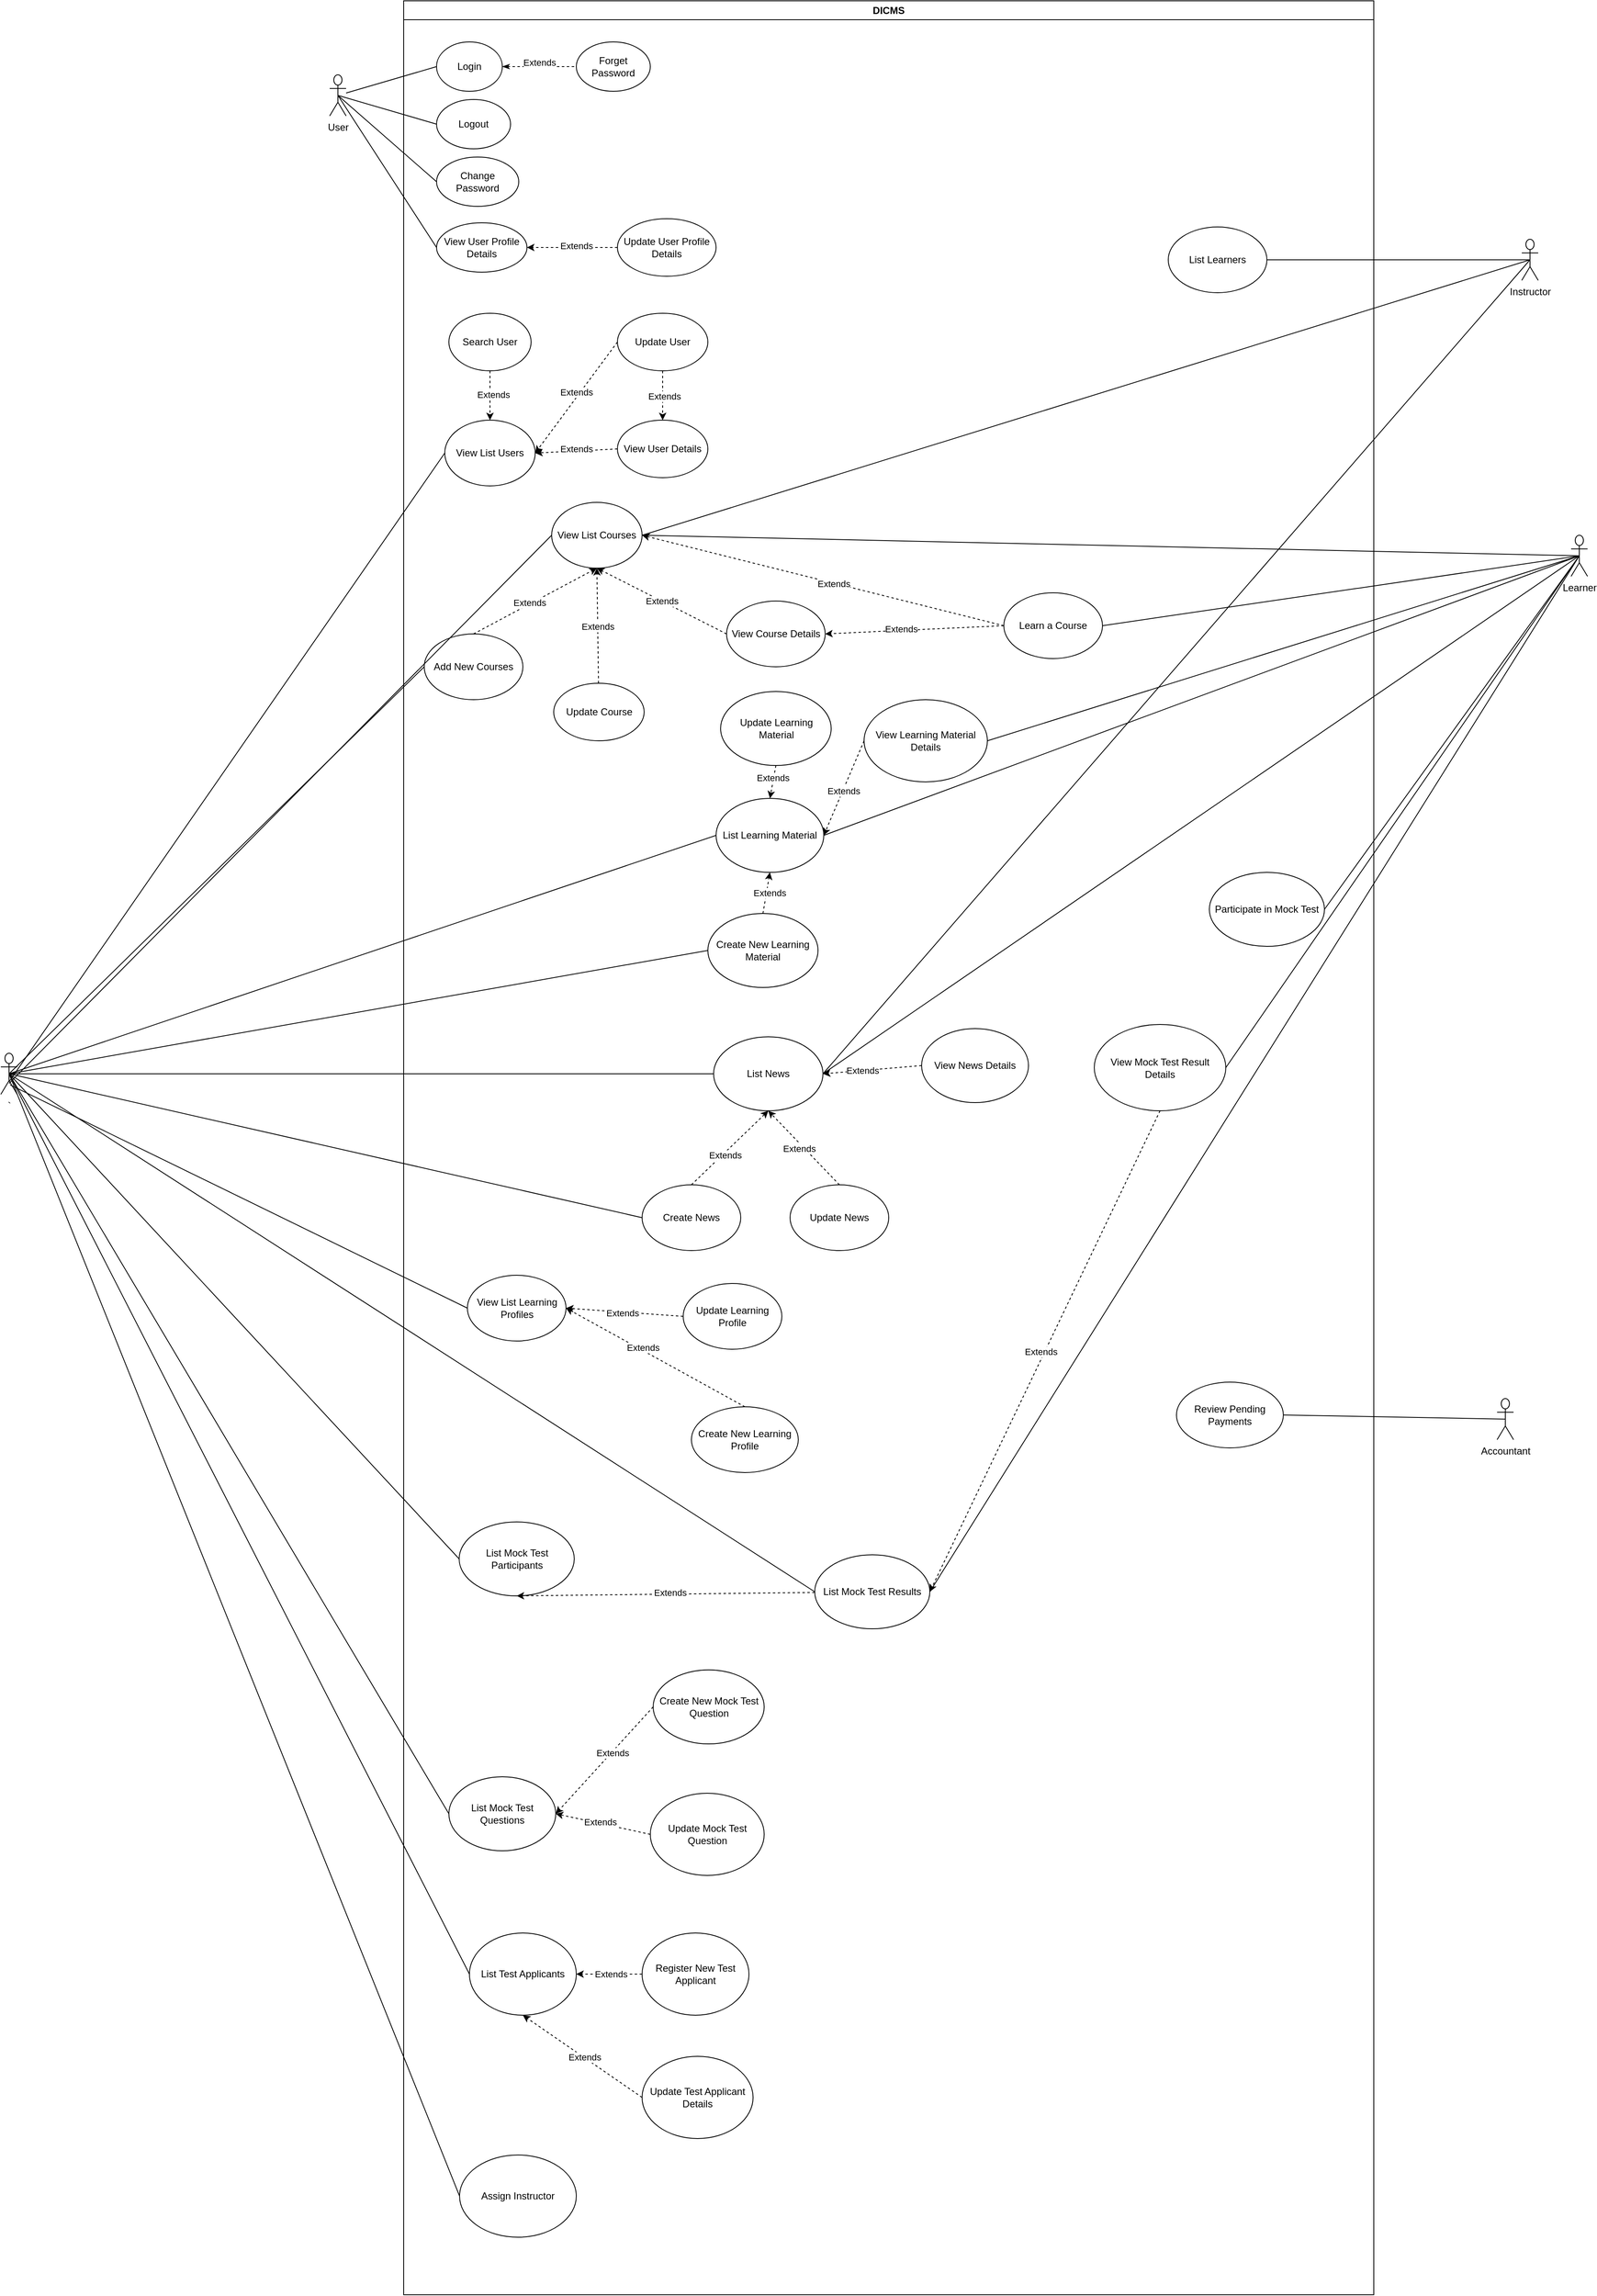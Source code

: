 <mxfile version="27.1.5">
  <diagram name="Page-1" id="fdkg15RRhnWWPbiIg5Ko">
    <mxGraphModel dx="2513" dy="1040" grid="1" gridSize="10" guides="1" tooltips="1" connect="1" arrows="1" fold="1" page="1" pageScale="1" pageWidth="850" pageHeight="1100" math="0" shadow="0">
      <root>
        <mxCell id="0" />
        <mxCell id="1" parent="0" />
        <mxCell id="eOdLBUOXUQr9Y16HXxK5-1" value="DICMS" style="swimlane;whiteSpace=wrap;html=1;" parent="1" vertex="1">
          <mxGeometry x="10" y="140" width="1180" height="2790" as="geometry">
            <mxRectangle x="300" y="140" width="80" height="30" as="alternateBounds" />
          </mxGeometry>
        </mxCell>
        <mxCell id="eOdLBUOXUQr9Y16HXxK5-8" value="Login" style="ellipse;whiteSpace=wrap;html=1;" parent="eOdLBUOXUQr9Y16HXxK5-1" vertex="1">
          <mxGeometry x="40" y="50" width="80" height="60" as="geometry" />
        </mxCell>
        <mxCell id="eOdLBUOXUQr9Y16HXxK5-12" value="Forget Password" style="ellipse;whiteSpace=wrap;html=1;" parent="eOdLBUOXUQr9Y16HXxK5-1" vertex="1">
          <mxGeometry x="210" y="50" width="90" height="60" as="geometry" />
        </mxCell>
        <mxCell id="eOdLBUOXUQr9Y16HXxK5-13" value="" style="endArrow=none;dashed=1;html=1;rounded=0;exitX=1;exitY=0.5;exitDx=0;exitDy=0;entryX=0;entryY=0.5;entryDx=0;entryDy=0;startArrow=classicThin;startFill=1;" parent="eOdLBUOXUQr9Y16HXxK5-1" source="eOdLBUOXUQr9Y16HXxK5-8" target="eOdLBUOXUQr9Y16HXxK5-12" edge="1">
          <mxGeometry width="50" height="50" relative="1" as="geometry">
            <mxPoint x="110" y="90" as="sourcePoint" />
            <mxPoint x="160" y="40" as="targetPoint" />
          </mxGeometry>
        </mxCell>
        <mxCell id="eOdLBUOXUQr9Y16HXxK5-15" value="Extends" style="edgeLabel;html=1;align=center;verticalAlign=middle;resizable=0;points=[];" parent="eOdLBUOXUQr9Y16HXxK5-13" vertex="1" connectable="0">
          <mxGeometry x="-0.062" y="-2" relative="1" as="geometry">
            <mxPoint x="3" y="-7" as="offset" />
          </mxGeometry>
        </mxCell>
        <mxCell id="eOdLBUOXUQr9Y16HXxK5-22" value="Logout" style="ellipse;whiteSpace=wrap;html=1;" parent="eOdLBUOXUQr9Y16HXxK5-1" vertex="1">
          <mxGeometry x="40" y="120" width="90" height="60" as="geometry" />
        </mxCell>
        <mxCell id="eOdLBUOXUQr9Y16HXxK5-28" value="Change Password" style="ellipse;whiteSpace=wrap;html=1;" parent="eOdLBUOXUQr9Y16HXxK5-1" vertex="1">
          <mxGeometry x="40" y="190" width="100" height="60" as="geometry" />
        </mxCell>
        <mxCell id="eOdLBUOXUQr9Y16HXxK5-30" value="View User Profile Details" style="ellipse;whiteSpace=wrap;html=1;" parent="eOdLBUOXUQr9Y16HXxK5-1" vertex="1">
          <mxGeometry x="40" y="270" width="110" height="60" as="geometry" />
        </mxCell>
        <mxCell id="eOdLBUOXUQr9Y16HXxK5-33" style="rounded=0;orthogonalLoop=1;jettySize=auto;html=1;exitX=0;exitY=0.5;exitDx=0;exitDy=0;entryX=1;entryY=0.5;entryDx=0;entryDy=0;dashed=1;" parent="eOdLBUOXUQr9Y16HXxK5-1" source="eOdLBUOXUQr9Y16HXxK5-32" target="eOdLBUOXUQr9Y16HXxK5-30" edge="1">
          <mxGeometry relative="1" as="geometry" />
        </mxCell>
        <mxCell id="eOdLBUOXUQr9Y16HXxK5-34" value="Extends" style="edgeLabel;html=1;align=center;verticalAlign=middle;resizable=0;points=[];" parent="eOdLBUOXUQr9Y16HXxK5-33" vertex="1" connectable="0">
          <mxGeometry x="0.096" y="1" relative="1" as="geometry">
            <mxPoint x="10" y="-3" as="offset" />
          </mxGeometry>
        </mxCell>
        <mxCell id="eOdLBUOXUQr9Y16HXxK5-32" value="Update User Profile Details" style="ellipse;whiteSpace=wrap;html=1;" parent="eOdLBUOXUQr9Y16HXxK5-1" vertex="1">
          <mxGeometry x="260" y="265" width="120" height="70" as="geometry" />
        </mxCell>
        <mxCell id="eOdLBUOXUQr9Y16HXxK5-44" value="View List Users" style="ellipse;whiteSpace=wrap;html=1;" parent="eOdLBUOXUQr9Y16HXxK5-1" vertex="1">
          <mxGeometry x="50" y="510" width="110" height="80" as="geometry" />
        </mxCell>
        <mxCell id="eOdLBUOXUQr9Y16HXxK5-47" style="rounded=0;orthogonalLoop=1;jettySize=auto;html=1;exitX=0.5;exitY=1;exitDx=0;exitDy=0;dashed=1;" parent="eOdLBUOXUQr9Y16HXxK5-1" source="eOdLBUOXUQr9Y16HXxK5-46" target="eOdLBUOXUQr9Y16HXxK5-44" edge="1">
          <mxGeometry relative="1" as="geometry" />
        </mxCell>
        <mxCell id="eOdLBUOXUQr9Y16HXxK5-48" value="Extends" style="edgeLabel;html=1;align=center;verticalAlign=middle;resizable=0;points=[];" parent="eOdLBUOXUQr9Y16HXxK5-47" vertex="1" connectable="0">
          <mxGeometry x="-0.036" y="4" relative="1" as="geometry">
            <mxPoint as="offset" />
          </mxGeometry>
        </mxCell>
        <mxCell id="eOdLBUOXUQr9Y16HXxK5-46" value="Search User" style="ellipse;whiteSpace=wrap;html=1;" parent="eOdLBUOXUQr9Y16HXxK5-1" vertex="1">
          <mxGeometry x="55" y="380" width="100" height="70" as="geometry" />
        </mxCell>
        <mxCell id="eOdLBUOXUQr9Y16HXxK5-50" style="rounded=0;orthogonalLoop=1;jettySize=auto;html=1;exitX=0;exitY=0.5;exitDx=0;exitDy=0;entryX=1;entryY=0.5;entryDx=0;entryDy=0;dashed=1;" parent="eOdLBUOXUQr9Y16HXxK5-1" source="eOdLBUOXUQr9Y16HXxK5-49" target="eOdLBUOXUQr9Y16HXxK5-44" edge="1">
          <mxGeometry relative="1" as="geometry" />
        </mxCell>
        <mxCell id="eOdLBUOXUQr9Y16HXxK5-51" value="Extends" style="edgeLabel;html=1;align=center;verticalAlign=middle;resizable=0;points=[];" parent="eOdLBUOXUQr9Y16HXxK5-50" vertex="1" connectable="0">
          <mxGeometry x="-0.064" y="-4" relative="1" as="geometry">
            <mxPoint as="offset" />
          </mxGeometry>
        </mxCell>
        <mxCell id="eOdLBUOXUQr9Y16HXxK5-56" style="rounded=0;orthogonalLoop=1;jettySize=auto;html=1;exitX=0.5;exitY=1;exitDx=0;exitDy=0;dashed=1;" parent="eOdLBUOXUQr9Y16HXxK5-1" source="eOdLBUOXUQr9Y16HXxK5-49" target="eOdLBUOXUQr9Y16HXxK5-52" edge="1">
          <mxGeometry relative="1" as="geometry" />
        </mxCell>
        <mxCell id="eOdLBUOXUQr9Y16HXxK5-57" value="Extends" style="edgeLabel;html=1;align=center;verticalAlign=middle;resizable=0;points=[];" parent="eOdLBUOXUQr9Y16HXxK5-56" vertex="1" connectable="0">
          <mxGeometry x="0.022" y="2" relative="1" as="geometry">
            <mxPoint as="offset" />
          </mxGeometry>
        </mxCell>
        <mxCell id="eOdLBUOXUQr9Y16HXxK5-49" value="Update User" style="ellipse;whiteSpace=wrap;html=1;" parent="eOdLBUOXUQr9Y16HXxK5-1" vertex="1">
          <mxGeometry x="260" y="380" width="110" height="70" as="geometry" />
        </mxCell>
        <mxCell id="eOdLBUOXUQr9Y16HXxK5-53" style="rounded=0;orthogonalLoop=1;jettySize=auto;html=1;exitX=0;exitY=0.5;exitDx=0;exitDy=0;entryX=1;entryY=0.5;entryDx=0;entryDy=0;dashed=1;" parent="eOdLBUOXUQr9Y16HXxK5-1" source="eOdLBUOXUQr9Y16HXxK5-52" target="eOdLBUOXUQr9Y16HXxK5-44" edge="1">
          <mxGeometry relative="1" as="geometry" />
        </mxCell>
        <mxCell id="eOdLBUOXUQr9Y16HXxK5-55" value="Extends" style="edgeLabel;html=1;align=center;verticalAlign=middle;resizable=0;points=[];" parent="eOdLBUOXUQr9Y16HXxK5-53" vertex="1" connectable="0">
          <mxGeometry x="0.057" relative="1" as="geometry">
            <mxPoint x="3" y="-3" as="offset" />
          </mxGeometry>
        </mxCell>
        <mxCell id="eOdLBUOXUQr9Y16HXxK5-52" value="View User Details" style="ellipse;whiteSpace=wrap;html=1;" parent="eOdLBUOXUQr9Y16HXxK5-1" vertex="1">
          <mxGeometry x="260" y="510" width="110" height="70" as="geometry" />
        </mxCell>
        <mxCell id="eOdLBUOXUQr9Y16HXxK5-58" value="View List Courses" style="ellipse;whiteSpace=wrap;html=1;" parent="eOdLBUOXUQr9Y16HXxK5-1" vertex="1">
          <mxGeometry x="180" y="610" width="110" height="80" as="geometry" />
        </mxCell>
        <mxCell id="eOdLBUOXUQr9Y16HXxK5-61" style="rounded=0;orthogonalLoop=1;jettySize=auto;html=1;exitX=0.5;exitY=0;exitDx=0;exitDy=0;entryX=0.5;entryY=1;entryDx=0;entryDy=0;dashed=1;" parent="eOdLBUOXUQr9Y16HXxK5-1" source="eOdLBUOXUQr9Y16HXxK5-60" target="eOdLBUOXUQr9Y16HXxK5-58" edge="1">
          <mxGeometry relative="1" as="geometry" />
        </mxCell>
        <mxCell id="eOdLBUOXUQr9Y16HXxK5-62" value="Extends" style="edgeLabel;html=1;align=center;verticalAlign=middle;resizable=0;points=[];" parent="eOdLBUOXUQr9Y16HXxK5-61" vertex="1" connectable="0">
          <mxGeometry x="-0.081" y="2" relative="1" as="geometry">
            <mxPoint as="offset" />
          </mxGeometry>
        </mxCell>
        <mxCell id="eOdLBUOXUQr9Y16HXxK5-60" value="Add New Courses" style="ellipse;whiteSpace=wrap;html=1;" parent="eOdLBUOXUQr9Y16HXxK5-1" vertex="1">
          <mxGeometry x="25" y="770" width="120" height="80" as="geometry" />
        </mxCell>
        <mxCell id="eOdLBUOXUQr9Y16HXxK5-65" style="rounded=0;orthogonalLoop=1;jettySize=auto;html=1;exitX=0;exitY=0.5;exitDx=0;exitDy=0;entryX=0.5;entryY=1;entryDx=0;entryDy=0;dashed=1;" parent="eOdLBUOXUQr9Y16HXxK5-1" source="eOdLBUOXUQr9Y16HXxK5-63" target="eOdLBUOXUQr9Y16HXxK5-58" edge="1">
          <mxGeometry relative="1" as="geometry" />
        </mxCell>
        <mxCell id="eOdLBUOXUQr9Y16HXxK5-66" value="Extends" style="edgeLabel;html=1;align=center;verticalAlign=middle;resizable=0;points=[];" parent="eOdLBUOXUQr9Y16HXxK5-65" vertex="1" connectable="0">
          <mxGeometry x="0.001" relative="1" as="geometry">
            <mxPoint as="offset" />
          </mxGeometry>
        </mxCell>
        <mxCell id="eOdLBUOXUQr9Y16HXxK5-63" value="View Course Details" style="ellipse;whiteSpace=wrap;html=1;" parent="eOdLBUOXUQr9Y16HXxK5-1" vertex="1">
          <mxGeometry x="392.75" y="730" width="120" height="80" as="geometry" />
        </mxCell>
        <mxCell id="eOdLBUOXUQr9Y16HXxK5-68" style="rounded=0;orthogonalLoop=1;jettySize=auto;html=1;entryX=0.5;entryY=1;entryDx=0;entryDy=0;dashed=1;" parent="eOdLBUOXUQr9Y16HXxK5-1" source="eOdLBUOXUQr9Y16HXxK5-67" target="eOdLBUOXUQr9Y16HXxK5-58" edge="1">
          <mxGeometry relative="1" as="geometry" />
        </mxCell>
        <mxCell id="eOdLBUOXUQr9Y16HXxK5-69" value="Extends" style="edgeLabel;html=1;align=center;verticalAlign=middle;resizable=0;points=[];" parent="eOdLBUOXUQr9Y16HXxK5-68" vertex="1" connectable="0">
          <mxGeometry x="-0.004" relative="1" as="geometry">
            <mxPoint as="offset" />
          </mxGeometry>
        </mxCell>
        <mxCell id="eOdLBUOXUQr9Y16HXxK5-67" value="Update Course" style="ellipse;whiteSpace=wrap;html=1;" parent="eOdLBUOXUQr9Y16HXxK5-1" vertex="1">
          <mxGeometry x="182.5" y="830" width="110" height="70" as="geometry" />
        </mxCell>
        <mxCell id="eOdLBUOXUQr9Y16HXxK5-70" value="View List Learning Profiles" style="ellipse;whiteSpace=wrap;html=1;" parent="eOdLBUOXUQr9Y16HXxK5-1" vertex="1">
          <mxGeometry x="77.5" y="1550" width="120" height="80" as="geometry" />
        </mxCell>
        <mxCell id="eOdLBUOXUQr9Y16HXxK5-74" style="rounded=0;orthogonalLoop=1;jettySize=auto;html=1;exitX=0.5;exitY=0;exitDx=0;exitDy=0;entryX=1;entryY=0.5;entryDx=0;entryDy=0;dashed=1;" parent="eOdLBUOXUQr9Y16HXxK5-1" source="eOdLBUOXUQr9Y16HXxK5-72" target="eOdLBUOXUQr9Y16HXxK5-70" edge="1">
          <mxGeometry relative="1" as="geometry" />
        </mxCell>
        <mxCell id="eOdLBUOXUQr9Y16HXxK5-75" value="Extends" style="edgeLabel;html=1;align=center;verticalAlign=middle;resizable=0;points=[];" parent="eOdLBUOXUQr9Y16HXxK5-74" vertex="1" connectable="0">
          <mxGeometry x="0.159" y="-3" relative="1" as="geometry">
            <mxPoint as="offset" />
          </mxGeometry>
        </mxCell>
        <mxCell id="eOdLBUOXUQr9Y16HXxK5-72" value="Create New Learning Profile" style="ellipse;whiteSpace=wrap;html=1;" parent="eOdLBUOXUQr9Y16HXxK5-1" vertex="1">
          <mxGeometry x="350" y="1710" width="130" height="80" as="geometry" />
        </mxCell>
        <mxCell id="eOdLBUOXUQr9Y16HXxK5-77" style="rounded=0;orthogonalLoop=1;jettySize=auto;html=1;exitX=0;exitY=0.5;exitDx=0;exitDy=0;entryX=1;entryY=0.5;entryDx=0;entryDy=0;dashed=1;" parent="eOdLBUOXUQr9Y16HXxK5-1" source="eOdLBUOXUQr9Y16HXxK5-76" target="eOdLBUOXUQr9Y16HXxK5-70" edge="1">
          <mxGeometry relative="1" as="geometry" />
        </mxCell>
        <mxCell id="eOdLBUOXUQr9Y16HXxK5-78" value="Extends" style="edgeLabel;html=1;align=center;verticalAlign=middle;resizable=0;points=[];" parent="eOdLBUOXUQr9Y16HXxK5-77" vertex="1" connectable="0">
          <mxGeometry x="0.044" y="1" relative="1" as="geometry">
            <mxPoint as="offset" />
          </mxGeometry>
        </mxCell>
        <mxCell id="eOdLBUOXUQr9Y16HXxK5-76" value="Update Learning Profile" style="ellipse;whiteSpace=wrap;html=1;" parent="eOdLBUOXUQr9Y16HXxK5-1" vertex="1">
          <mxGeometry x="340" y="1560" width="120" height="80" as="geometry" />
        </mxCell>
        <mxCell id="eOdLBUOXUQr9Y16HXxK5-81" value="List Mock Test Participants" style="ellipse;whiteSpace=wrap;html=1;" parent="eOdLBUOXUQr9Y16HXxK5-1" vertex="1">
          <mxGeometry x="67.5" y="1850" width="140" height="90" as="geometry" />
        </mxCell>
        <mxCell id="eOdLBUOXUQr9Y16HXxK5-83" value="List Mock Test Questions" style="ellipse;whiteSpace=wrap;html=1;" parent="eOdLBUOXUQr9Y16HXxK5-1" vertex="1">
          <mxGeometry x="55" y="2160" width="130" height="90" as="geometry" />
        </mxCell>
        <mxCell id="eOdLBUOXUQr9Y16HXxK5-86" style="rounded=0;orthogonalLoop=1;jettySize=auto;html=1;exitX=0;exitY=0.5;exitDx=0;exitDy=0;entryX=1;entryY=0.5;entryDx=0;entryDy=0;dashed=1;" parent="eOdLBUOXUQr9Y16HXxK5-1" source="eOdLBUOXUQr9Y16HXxK5-85" target="eOdLBUOXUQr9Y16HXxK5-83" edge="1">
          <mxGeometry relative="1" as="geometry" />
        </mxCell>
        <mxCell id="eOdLBUOXUQr9Y16HXxK5-87" value="Extends" style="edgeLabel;html=1;align=center;verticalAlign=middle;resizable=0;points=[];" parent="eOdLBUOXUQr9Y16HXxK5-86" vertex="1" connectable="0">
          <mxGeometry x="-0.15" y="1" relative="1" as="geometry">
            <mxPoint as="offset" />
          </mxGeometry>
        </mxCell>
        <mxCell id="eOdLBUOXUQr9Y16HXxK5-85" value="Create New Mock Test Question" style="ellipse;whiteSpace=wrap;html=1;" parent="eOdLBUOXUQr9Y16HXxK5-1" vertex="1">
          <mxGeometry x="303.5" y="2030" width="135" height="90" as="geometry" />
        </mxCell>
        <mxCell id="eOdLBUOXUQr9Y16HXxK5-91" style="rounded=0;orthogonalLoop=1;jettySize=auto;html=1;exitX=0;exitY=0.5;exitDx=0;exitDy=0;entryX=1;entryY=0.5;entryDx=0;entryDy=0;dashed=1;" parent="eOdLBUOXUQr9Y16HXxK5-1" source="eOdLBUOXUQr9Y16HXxK5-88" target="eOdLBUOXUQr9Y16HXxK5-83" edge="1">
          <mxGeometry relative="1" as="geometry" />
        </mxCell>
        <mxCell id="eOdLBUOXUQr9Y16HXxK5-92" value="Extends" style="edgeLabel;html=1;align=center;verticalAlign=middle;resizable=0;points=[];" parent="eOdLBUOXUQr9Y16HXxK5-91" vertex="1" connectable="0">
          <mxGeometry x="0.074" y="-2" relative="1" as="geometry">
            <mxPoint as="offset" />
          </mxGeometry>
        </mxCell>
        <mxCell id="eOdLBUOXUQr9Y16HXxK5-88" value="Update Mock Test Question" style="ellipse;whiteSpace=wrap;html=1;" parent="eOdLBUOXUQr9Y16HXxK5-1" vertex="1">
          <mxGeometry x="300" y="2180" width="138.5" height="100" as="geometry" />
        </mxCell>
        <mxCell id="1i5QTq9m0XpdJ1vdfl34-3" style="rounded=0;orthogonalLoop=1;jettySize=auto;html=1;entryX=0.5;entryY=1;entryDx=0;entryDy=0;dashed=1;" edge="1" parent="eOdLBUOXUQr9Y16HXxK5-1" source="1i5QTq9m0XpdJ1vdfl34-1" target="eOdLBUOXUQr9Y16HXxK5-81">
          <mxGeometry relative="1" as="geometry" />
        </mxCell>
        <mxCell id="1i5QTq9m0XpdJ1vdfl34-4" value="Extends" style="edgeLabel;html=1;align=center;verticalAlign=middle;resizable=0;points=[];" vertex="1" connectable="0" parent="1i5QTq9m0XpdJ1vdfl34-3">
          <mxGeometry x="-0.028" y="-2" relative="1" as="geometry">
            <mxPoint as="offset" />
          </mxGeometry>
        </mxCell>
        <mxCell id="1i5QTq9m0XpdJ1vdfl34-1" value="List Mock Test Results" style="ellipse;whiteSpace=wrap;html=1;" vertex="1" parent="eOdLBUOXUQr9Y16HXxK5-1">
          <mxGeometry x="500" y="1890" width="140" height="90" as="geometry" />
        </mxCell>
        <mxCell id="1i5QTq9m0XpdJ1vdfl34-5" value="List Test Applicants" style="ellipse;whiteSpace=wrap;html=1;" vertex="1" parent="eOdLBUOXUQr9Y16HXxK5-1">
          <mxGeometry x="80" y="2350" width="130" height="100" as="geometry" />
        </mxCell>
        <mxCell id="1i5QTq9m0XpdJ1vdfl34-8" style="rounded=0;orthogonalLoop=1;jettySize=auto;html=1;exitX=0;exitY=0.5;exitDx=0;exitDy=0;dashed=1;" edge="1" parent="eOdLBUOXUQr9Y16HXxK5-1" source="1i5QTq9m0XpdJ1vdfl34-7" target="1i5QTq9m0XpdJ1vdfl34-5">
          <mxGeometry relative="1" as="geometry" />
        </mxCell>
        <mxCell id="1i5QTq9m0XpdJ1vdfl34-9" value="Extends" style="edgeLabel;html=1;align=center;verticalAlign=middle;resizable=0;points=[];" vertex="1" connectable="0" parent="1i5QTq9m0XpdJ1vdfl34-8">
          <mxGeometry x="-0.014" relative="1" as="geometry">
            <mxPoint x="1" as="offset" />
          </mxGeometry>
        </mxCell>
        <mxCell id="1i5QTq9m0XpdJ1vdfl34-7" value="Register New Test Applicant" style="ellipse;whiteSpace=wrap;html=1;" vertex="1" parent="eOdLBUOXUQr9Y16HXxK5-1">
          <mxGeometry x="290" y="2350" width="130" height="100" as="geometry" />
        </mxCell>
        <mxCell id="1i5QTq9m0XpdJ1vdfl34-13" style="rounded=0;orthogonalLoop=1;jettySize=auto;html=1;exitX=0;exitY=0.5;exitDx=0;exitDy=0;entryX=0.5;entryY=1;entryDx=0;entryDy=0;dashed=1;" edge="1" parent="eOdLBUOXUQr9Y16HXxK5-1" source="1i5QTq9m0XpdJ1vdfl34-10" target="1i5QTq9m0XpdJ1vdfl34-5">
          <mxGeometry relative="1" as="geometry" />
        </mxCell>
        <mxCell id="1i5QTq9m0XpdJ1vdfl34-14" value="Extends" style="edgeLabel;html=1;align=center;verticalAlign=middle;resizable=0;points=[];" vertex="1" connectable="0" parent="1i5QTq9m0XpdJ1vdfl34-13">
          <mxGeometry x="-0.018" y="-1" relative="1" as="geometry">
            <mxPoint y="1" as="offset" />
          </mxGeometry>
        </mxCell>
        <mxCell id="1i5QTq9m0XpdJ1vdfl34-10" value="Update Test Applicant Details" style="ellipse;whiteSpace=wrap;html=1;" vertex="1" parent="eOdLBUOXUQr9Y16HXxK5-1">
          <mxGeometry x="290" y="2500" width="135" height="100" as="geometry" />
        </mxCell>
        <mxCell id="1i5QTq9m0XpdJ1vdfl34-17" value="List Learning Material" style="ellipse;whiteSpace=wrap;html=1;" vertex="1" parent="eOdLBUOXUQr9Y16HXxK5-1">
          <mxGeometry x="380" y="970" width="131" height="90" as="geometry" />
        </mxCell>
        <mxCell id="1i5QTq9m0XpdJ1vdfl34-20" style="rounded=0;orthogonalLoop=1;jettySize=auto;html=1;exitX=0.5;exitY=0;exitDx=0;exitDy=0;entryX=0.5;entryY=1;entryDx=0;entryDy=0;dashed=1;" edge="1" parent="eOdLBUOXUQr9Y16HXxK5-1" source="1i5QTq9m0XpdJ1vdfl34-19" target="1i5QTq9m0XpdJ1vdfl34-17">
          <mxGeometry relative="1" as="geometry" />
        </mxCell>
        <mxCell id="1i5QTq9m0XpdJ1vdfl34-21" value="Extends" style="edgeLabel;html=1;align=center;verticalAlign=middle;resizable=0;points=[];" vertex="1" connectable="0" parent="1i5QTq9m0XpdJ1vdfl34-20">
          <mxGeometry x="0.045" y="-4" relative="1" as="geometry">
            <mxPoint x="-1" as="offset" />
          </mxGeometry>
        </mxCell>
        <mxCell id="1i5QTq9m0XpdJ1vdfl34-19" value="Create New Learning Material" style="ellipse;whiteSpace=wrap;html=1;" vertex="1" parent="eOdLBUOXUQr9Y16HXxK5-1">
          <mxGeometry x="370" y="1110" width="134" height="90" as="geometry" />
        </mxCell>
        <mxCell id="1i5QTq9m0XpdJ1vdfl34-25" style="rounded=0;orthogonalLoop=1;jettySize=auto;html=1;exitX=0.5;exitY=1;exitDx=0;exitDy=0;entryX=0.5;entryY=0;entryDx=0;entryDy=0;dashed=1;" edge="1" parent="eOdLBUOXUQr9Y16HXxK5-1" source="1i5QTq9m0XpdJ1vdfl34-24" target="1i5QTq9m0XpdJ1vdfl34-17">
          <mxGeometry relative="1" as="geometry" />
        </mxCell>
        <mxCell id="1i5QTq9m0XpdJ1vdfl34-26" value="Extends" style="edgeLabel;html=1;align=center;verticalAlign=middle;resizable=0;points=[];" vertex="1" connectable="0" parent="1i5QTq9m0XpdJ1vdfl34-25">
          <mxGeometry x="-0.242" y="-1" relative="1" as="geometry">
            <mxPoint as="offset" />
          </mxGeometry>
        </mxCell>
        <mxCell id="1i5QTq9m0XpdJ1vdfl34-24" value="Update Learning Material" style="ellipse;whiteSpace=wrap;html=1;" vertex="1" parent="eOdLBUOXUQr9Y16HXxK5-1">
          <mxGeometry x="385.5" y="840" width="134.5" height="90" as="geometry" />
        </mxCell>
        <mxCell id="1i5QTq9m0XpdJ1vdfl34-28" style="rounded=0;orthogonalLoop=1;jettySize=auto;html=1;exitX=0;exitY=0.5;exitDx=0;exitDy=0;entryX=1;entryY=0.5;entryDx=0;entryDy=0;dashed=1;" edge="1" parent="eOdLBUOXUQr9Y16HXxK5-1" source="1i5QTq9m0XpdJ1vdfl34-27" target="1i5QTq9m0XpdJ1vdfl34-17">
          <mxGeometry relative="1" as="geometry" />
        </mxCell>
        <mxCell id="1i5QTq9m0XpdJ1vdfl34-29" value="Extends" style="edgeLabel;html=1;align=center;verticalAlign=middle;resizable=0;points=[];" vertex="1" connectable="0" parent="1i5QTq9m0XpdJ1vdfl34-28">
          <mxGeometry x="0.067" relative="1" as="geometry">
            <mxPoint x="1" as="offset" />
          </mxGeometry>
        </mxCell>
        <mxCell id="1i5QTq9m0XpdJ1vdfl34-27" value="View Learning Material Details" style="ellipse;whiteSpace=wrap;html=1;" vertex="1" parent="eOdLBUOXUQr9Y16HXxK5-1">
          <mxGeometry x="560" y="850" width="150" height="100" as="geometry" />
        </mxCell>
        <mxCell id="1i5QTq9m0XpdJ1vdfl34-30" value="List News" style="ellipse;whiteSpace=wrap;html=1;" vertex="1" parent="eOdLBUOXUQr9Y16HXxK5-1">
          <mxGeometry x="377" y="1260" width="133" height="90" as="geometry" />
        </mxCell>
        <mxCell id="1i5QTq9m0XpdJ1vdfl34-33" style="rounded=0;orthogonalLoop=1;jettySize=auto;html=1;exitX=0.5;exitY=0;exitDx=0;exitDy=0;entryX=0.5;entryY=1;entryDx=0;entryDy=0;dashed=1;" edge="1" parent="eOdLBUOXUQr9Y16HXxK5-1" source="1i5QTq9m0XpdJ1vdfl34-32" target="1i5QTq9m0XpdJ1vdfl34-30">
          <mxGeometry relative="1" as="geometry" />
        </mxCell>
        <mxCell id="1i5QTq9m0XpdJ1vdfl34-34" value="Extends" style="edgeLabel;html=1;align=center;verticalAlign=middle;resizable=0;points=[];" vertex="1" connectable="0" parent="1i5QTq9m0XpdJ1vdfl34-33">
          <mxGeometry x="-0.151" y="-2" relative="1" as="geometry">
            <mxPoint as="offset" />
          </mxGeometry>
        </mxCell>
        <mxCell id="1i5QTq9m0XpdJ1vdfl34-32" value="Create News" style="ellipse;whiteSpace=wrap;html=1;" vertex="1" parent="eOdLBUOXUQr9Y16HXxK5-1">
          <mxGeometry x="290" y="1440" width="120" height="80" as="geometry" />
        </mxCell>
        <mxCell id="1i5QTq9m0XpdJ1vdfl34-37" style="rounded=0;orthogonalLoop=1;jettySize=auto;html=1;exitX=0.5;exitY=0;exitDx=0;exitDy=0;entryX=0.5;entryY=1;entryDx=0;entryDy=0;dashed=1;" edge="1" parent="eOdLBUOXUQr9Y16HXxK5-1" source="1i5QTq9m0XpdJ1vdfl34-36" target="1i5QTq9m0XpdJ1vdfl34-30">
          <mxGeometry relative="1" as="geometry" />
        </mxCell>
        <mxCell id="1i5QTq9m0XpdJ1vdfl34-38" value="Extends" style="edgeLabel;html=1;align=center;verticalAlign=middle;resizable=0;points=[];" vertex="1" connectable="0" parent="1i5QTq9m0XpdJ1vdfl34-37">
          <mxGeometry x="0.049" y="5" relative="1" as="geometry">
            <mxPoint as="offset" />
          </mxGeometry>
        </mxCell>
        <mxCell id="1i5QTq9m0XpdJ1vdfl34-36" value="Update News" style="ellipse;whiteSpace=wrap;html=1;" vertex="1" parent="eOdLBUOXUQr9Y16HXxK5-1">
          <mxGeometry x="470" y="1440" width="120" height="80" as="geometry" />
        </mxCell>
        <mxCell id="1i5QTq9m0XpdJ1vdfl34-40" style="rounded=0;orthogonalLoop=1;jettySize=auto;html=1;exitX=0;exitY=0.5;exitDx=0;exitDy=0;entryX=1;entryY=0.5;entryDx=0;entryDy=0;dashed=1;" edge="1" parent="eOdLBUOXUQr9Y16HXxK5-1" source="1i5QTq9m0XpdJ1vdfl34-39" target="1i5QTq9m0XpdJ1vdfl34-30">
          <mxGeometry relative="1" as="geometry" />
        </mxCell>
        <mxCell id="1i5QTq9m0XpdJ1vdfl34-41" value="Extends" style="edgeLabel;html=1;align=center;verticalAlign=middle;resizable=0;points=[];" vertex="1" connectable="0" parent="1i5QTq9m0XpdJ1vdfl34-40">
          <mxGeometry x="0.21" relative="1" as="geometry">
            <mxPoint as="offset" />
          </mxGeometry>
        </mxCell>
        <mxCell id="1i5QTq9m0XpdJ1vdfl34-39" value="View News Details" style="ellipse;whiteSpace=wrap;html=1;" vertex="1" parent="eOdLBUOXUQr9Y16HXxK5-1">
          <mxGeometry x="630" y="1250" width="130" height="90" as="geometry" />
        </mxCell>
        <mxCell id="1i5QTq9m0XpdJ1vdfl34-42" value="Assign Instructor" style="ellipse;whiteSpace=wrap;html=1;" vertex="1" parent="eOdLBUOXUQr9Y16HXxK5-1">
          <mxGeometry x="68" y="2620" width="142" height="100" as="geometry" />
        </mxCell>
        <mxCell id="1i5QTq9m0XpdJ1vdfl34-52" style="rounded=0;orthogonalLoop=1;jettySize=auto;html=1;exitX=0;exitY=0.5;exitDx=0;exitDy=0;entryX=1;entryY=0.5;entryDx=0;entryDy=0;dashed=1;" edge="1" parent="eOdLBUOXUQr9Y16HXxK5-1" source="1i5QTq9m0XpdJ1vdfl34-50" target="eOdLBUOXUQr9Y16HXxK5-63">
          <mxGeometry relative="1" as="geometry" />
        </mxCell>
        <mxCell id="1i5QTq9m0XpdJ1vdfl34-53" value="Extends" style="edgeLabel;html=1;align=center;verticalAlign=middle;resizable=0;points=[];" vertex="1" connectable="0" parent="1i5QTq9m0XpdJ1vdfl34-52">
          <mxGeometry x="0.159" y="-2" relative="1" as="geometry">
            <mxPoint x="1" as="offset" />
          </mxGeometry>
        </mxCell>
        <mxCell id="1i5QTq9m0XpdJ1vdfl34-54" style="rounded=0;orthogonalLoop=1;jettySize=auto;html=1;exitX=0;exitY=0.5;exitDx=0;exitDy=0;entryX=1;entryY=0.5;entryDx=0;entryDy=0;dashed=1;" edge="1" parent="eOdLBUOXUQr9Y16HXxK5-1" source="1i5QTq9m0XpdJ1vdfl34-50" target="eOdLBUOXUQr9Y16HXxK5-58">
          <mxGeometry relative="1" as="geometry" />
        </mxCell>
        <mxCell id="1i5QTq9m0XpdJ1vdfl34-55" value="Extends" style="edgeLabel;html=1;align=center;verticalAlign=middle;resizable=0;points=[];" vertex="1" connectable="0" parent="1i5QTq9m0XpdJ1vdfl34-54">
          <mxGeometry x="-0.064" relative="1" as="geometry">
            <mxPoint x="-1" as="offset" />
          </mxGeometry>
        </mxCell>
        <mxCell id="1i5QTq9m0XpdJ1vdfl34-50" value="Learn a Course" style="ellipse;whiteSpace=wrap;html=1;" vertex="1" parent="eOdLBUOXUQr9Y16HXxK5-1">
          <mxGeometry x="730" y="720" width="120" height="80" as="geometry" />
        </mxCell>
        <mxCell id="1i5QTq9m0XpdJ1vdfl34-57" value="Participate in Mock Test" style="ellipse;whiteSpace=wrap;html=1;" vertex="1" parent="eOdLBUOXUQr9Y16HXxK5-1">
          <mxGeometry x="980" y="1060" width="140" height="90" as="geometry" />
        </mxCell>
        <mxCell id="1i5QTq9m0XpdJ1vdfl34-61" style="rounded=0;orthogonalLoop=1;jettySize=auto;html=1;exitX=0.5;exitY=1;exitDx=0;exitDy=0;entryX=1;entryY=0.5;entryDx=0;entryDy=0;dashed=1;" edge="1" parent="eOdLBUOXUQr9Y16HXxK5-1" source="1i5QTq9m0XpdJ1vdfl34-59" target="1i5QTq9m0XpdJ1vdfl34-1">
          <mxGeometry relative="1" as="geometry" />
        </mxCell>
        <mxCell id="1i5QTq9m0XpdJ1vdfl34-62" value="Extends" style="edgeLabel;html=1;align=center;verticalAlign=middle;resizable=0;points=[];" vertex="1" connectable="0" parent="1i5QTq9m0XpdJ1vdfl34-61">
          <mxGeometry x="0.007" y="-5" relative="1" as="geometry">
            <mxPoint as="offset" />
          </mxGeometry>
        </mxCell>
        <mxCell id="1i5QTq9m0XpdJ1vdfl34-59" value="View Mock Test Result Details" style="ellipse;whiteSpace=wrap;html=1;" vertex="1" parent="eOdLBUOXUQr9Y16HXxK5-1">
          <mxGeometry x="840" y="1245" width="160" height="105" as="geometry" />
        </mxCell>
        <mxCell id="1i5QTq9m0XpdJ1vdfl34-71" value="List Learners" style="ellipse;whiteSpace=wrap;html=1;" vertex="1" parent="eOdLBUOXUQr9Y16HXxK5-1">
          <mxGeometry x="930" y="275" width="120" height="80" as="geometry" />
        </mxCell>
        <mxCell id="1i5QTq9m0XpdJ1vdfl34-73" value="Review Pending Payments" style="ellipse;whiteSpace=wrap;html=1;" vertex="1" parent="eOdLBUOXUQr9Y16HXxK5-1">
          <mxGeometry x="940" y="1680" width="130" height="80" as="geometry" />
        </mxCell>
        <mxCell id="eOdLBUOXUQr9Y16HXxK5-2" value="User" style="shape=umlActor;verticalLabelPosition=bottom;verticalAlign=top;html=1;" parent="1" vertex="1">
          <mxGeometry x="-80" y="230" width="20" height="50" as="geometry" />
        </mxCell>
        <mxCell id="eOdLBUOXUQr9Y16HXxK5-24" style="rounded=0;orthogonalLoop=1;jettySize=auto;html=1;exitX=0;exitY=0.5;exitDx=0;exitDy=0;endArrow=none;startFill=0;" parent="1" source="eOdLBUOXUQr9Y16HXxK5-8" target="eOdLBUOXUQr9Y16HXxK5-2" edge="1">
          <mxGeometry relative="1" as="geometry" />
        </mxCell>
        <mxCell id="eOdLBUOXUQr9Y16HXxK5-26" style="rounded=0;orthogonalLoop=1;jettySize=auto;html=1;exitX=0;exitY=0.5;exitDx=0;exitDy=0;entryX=0.5;entryY=0.5;entryDx=0;entryDy=0;entryPerimeter=0;endArrow=none;startFill=0;" parent="1" source="eOdLBUOXUQr9Y16HXxK5-22" target="eOdLBUOXUQr9Y16HXxK5-2" edge="1">
          <mxGeometry relative="1" as="geometry" />
        </mxCell>
        <mxCell id="eOdLBUOXUQr9Y16HXxK5-29" style="rounded=0;orthogonalLoop=1;jettySize=auto;html=1;exitX=0;exitY=0.5;exitDx=0;exitDy=0;entryX=0.5;entryY=0.5;entryDx=0;entryDy=0;entryPerimeter=0;endArrow=none;startFill=0;" parent="1" source="eOdLBUOXUQr9Y16HXxK5-28" target="eOdLBUOXUQr9Y16HXxK5-2" edge="1">
          <mxGeometry relative="1" as="geometry" />
        </mxCell>
        <mxCell id="eOdLBUOXUQr9Y16HXxK5-31" style="rounded=0;orthogonalLoop=1;jettySize=auto;html=1;exitX=0;exitY=0.5;exitDx=0;exitDy=0;entryX=0.5;entryY=0.5;entryDx=0;entryDy=0;entryPerimeter=0;endArrow=none;startFill=0;" parent="1" source="eOdLBUOXUQr9Y16HXxK5-30" target="eOdLBUOXUQr9Y16HXxK5-2" edge="1">
          <mxGeometry relative="1" as="geometry" />
        </mxCell>
        <mxCell id="eOdLBUOXUQr9Y16HXxK5-36" value="`" style="shape=umlActor;verticalLabelPosition=bottom;verticalAlign=top;html=1;" parent="1" vertex="1">
          <mxGeometry x="-480" y="1420" width="20" height="50" as="geometry" />
        </mxCell>
        <mxCell id="eOdLBUOXUQr9Y16HXxK5-45" style="rounded=0;orthogonalLoop=1;jettySize=auto;html=1;exitX=0;exitY=0.5;exitDx=0;exitDy=0;entryX=0.535;entryY=0.674;entryDx=0;entryDy=0;entryPerimeter=0;endArrow=none;startFill=0;" parent="1" source="eOdLBUOXUQr9Y16HXxK5-44" target="eOdLBUOXUQr9Y16HXxK5-36" edge="1">
          <mxGeometry relative="1" as="geometry" />
        </mxCell>
        <mxCell id="eOdLBUOXUQr9Y16HXxK5-59" style="rounded=0;orthogonalLoop=1;jettySize=auto;html=1;exitX=0;exitY=0.5;exitDx=0;exitDy=0;entryX=0.5;entryY=0.734;entryDx=0;entryDy=0;entryPerimeter=0;endArrow=none;startFill=0;" parent="1" source="eOdLBUOXUQr9Y16HXxK5-58" target="eOdLBUOXUQr9Y16HXxK5-36" edge="1">
          <mxGeometry relative="1" as="geometry" />
        </mxCell>
        <mxCell id="eOdLBUOXUQr9Y16HXxK5-71" style="rounded=0;orthogonalLoop=1;jettySize=auto;html=1;exitX=0;exitY=0.5;exitDx=0;exitDy=0;entryX=0.574;entryY=0.772;entryDx=0;entryDy=0;entryPerimeter=0;endArrow=none;startFill=0;" parent="1" source="eOdLBUOXUQr9Y16HXxK5-70" target="eOdLBUOXUQr9Y16HXxK5-36" edge="1">
          <mxGeometry relative="1" as="geometry" />
        </mxCell>
        <mxCell id="eOdLBUOXUQr9Y16HXxK5-82" style="rounded=0;orthogonalLoop=1;jettySize=auto;html=1;exitX=0;exitY=0.5;exitDx=0;exitDy=0;entryX=0.5;entryY=0.5;entryDx=0;entryDy=0;entryPerimeter=0;endArrow=none;startFill=0;" parent="1" source="eOdLBUOXUQr9Y16HXxK5-81" target="eOdLBUOXUQr9Y16HXxK5-36" edge="1">
          <mxGeometry relative="1" as="geometry" />
        </mxCell>
        <mxCell id="eOdLBUOXUQr9Y16HXxK5-84" style="rounded=0;orthogonalLoop=1;jettySize=auto;html=1;exitX=0;exitY=0.5;exitDx=0;exitDy=0;entryX=0.5;entryY=0.5;entryDx=0;entryDy=0;entryPerimeter=0;endArrow=none;startFill=0;" parent="1" source="eOdLBUOXUQr9Y16HXxK5-83" target="eOdLBUOXUQr9Y16HXxK5-36" edge="1">
          <mxGeometry relative="1" as="geometry" />
        </mxCell>
        <mxCell id="1i5QTq9m0XpdJ1vdfl34-6" style="rounded=0;orthogonalLoop=1;jettySize=auto;html=1;exitX=0;exitY=0.5;exitDx=0;exitDy=0;entryX=0.5;entryY=0.5;entryDx=0;entryDy=0;entryPerimeter=0;endArrow=none;startFill=0;" edge="1" parent="1" source="1i5QTq9m0XpdJ1vdfl34-5" target="eOdLBUOXUQr9Y16HXxK5-36">
          <mxGeometry relative="1" as="geometry" />
        </mxCell>
        <mxCell id="1i5QTq9m0XpdJ1vdfl34-18" style="rounded=0;orthogonalLoop=1;jettySize=auto;html=1;exitX=0;exitY=0.5;exitDx=0;exitDy=0;entryX=0.5;entryY=0.5;entryDx=0;entryDy=0;entryPerimeter=0;endArrow=none;startFill=0;" edge="1" parent="1" source="1i5QTq9m0XpdJ1vdfl34-17" target="eOdLBUOXUQr9Y16HXxK5-36">
          <mxGeometry relative="1" as="geometry" />
        </mxCell>
        <mxCell id="1i5QTq9m0XpdJ1vdfl34-22" style="rounded=0;orthogonalLoop=1;jettySize=auto;html=1;exitX=0;exitY=0.5;exitDx=0;exitDy=0;entryX=0.5;entryY=0.5;entryDx=0;entryDy=0;entryPerimeter=0;endArrow=none;startFill=0;" edge="1" parent="1" source="eOdLBUOXUQr9Y16HXxK5-60" target="eOdLBUOXUQr9Y16HXxK5-36">
          <mxGeometry relative="1" as="geometry" />
        </mxCell>
        <mxCell id="1i5QTq9m0XpdJ1vdfl34-23" style="rounded=0;orthogonalLoop=1;jettySize=auto;html=1;exitX=0;exitY=0.5;exitDx=0;exitDy=0;entryX=0.5;entryY=0.5;entryDx=0;entryDy=0;entryPerimeter=0;endArrow=none;startFill=0;" edge="1" parent="1" source="1i5QTq9m0XpdJ1vdfl34-19" target="eOdLBUOXUQr9Y16HXxK5-36">
          <mxGeometry relative="1" as="geometry" />
        </mxCell>
        <mxCell id="1i5QTq9m0XpdJ1vdfl34-31" style="rounded=0;orthogonalLoop=1;jettySize=auto;html=1;exitX=0;exitY=0.5;exitDx=0;exitDy=0;entryX=0.5;entryY=0.5;entryDx=0;entryDy=0;entryPerimeter=0;endArrow=none;startFill=0;" edge="1" parent="1" source="1i5QTq9m0XpdJ1vdfl34-30" target="eOdLBUOXUQr9Y16HXxK5-36">
          <mxGeometry relative="1" as="geometry" />
        </mxCell>
        <mxCell id="1i5QTq9m0XpdJ1vdfl34-35" style="rounded=0;orthogonalLoop=1;jettySize=auto;html=1;exitX=0;exitY=0.5;exitDx=0;exitDy=0;entryX=0.5;entryY=0.5;entryDx=0;entryDy=0;entryPerimeter=0;endArrow=none;startFill=0;" edge="1" parent="1" source="1i5QTq9m0XpdJ1vdfl34-32" target="eOdLBUOXUQr9Y16HXxK5-36">
          <mxGeometry relative="1" as="geometry" />
        </mxCell>
        <mxCell id="1i5QTq9m0XpdJ1vdfl34-2" style="rounded=0;orthogonalLoop=1;jettySize=auto;html=1;exitX=0;exitY=0.5;exitDx=0;exitDy=0;endArrow=none;startFill=0;entryX=0.5;entryY=0.5;entryDx=0;entryDy=0;entryPerimeter=0;" edge="1" parent="1" source="1i5QTq9m0XpdJ1vdfl34-1" target="eOdLBUOXUQr9Y16HXxK5-36">
          <mxGeometry relative="1" as="geometry">
            <mxPoint x="-340" y="950" as="targetPoint" />
          </mxGeometry>
        </mxCell>
        <mxCell id="1i5QTq9m0XpdJ1vdfl34-43" style="rounded=0;orthogonalLoop=1;jettySize=auto;html=1;exitX=0;exitY=0.5;exitDx=0;exitDy=0;entryX=0.5;entryY=0.5;entryDx=0;entryDy=0;entryPerimeter=0;endArrow=none;startFill=0;" edge="1" parent="1" source="1i5QTq9m0XpdJ1vdfl34-42" target="eOdLBUOXUQr9Y16HXxK5-36">
          <mxGeometry relative="1" as="geometry" />
        </mxCell>
        <mxCell id="1i5QTq9m0XpdJ1vdfl34-47" value="Learner" style="shape=umlActor;verticalLabelPosition=bottom;verticalAlign=top;html=1;outlineConnect=0;" vertex="1" parent="1">
          <mxGeometry x="1430" y="790" width="20" height="50" as="geometry" />
        </mxCell>
        <mxCell id="1i5QTq9m0XpdJ1vdfl34-48" style="rounded=0;orthogonalLoop=1;jettySize=auto;html=1;exitX=1;exitY=0.5;exitDx=0;exitDy=0;entryX=0.5;entryY=0.5;entryDx=0;entryDy=0;entryPerimeter=0;endArrow=none;startFill=0;" edge="1" parent="1" source="eOdLBUOXUQr9Y16HXxK5-58" target="1i5QTq9m0XpdJ1vdfl34-47">
          <mxGeometry relative="1" as="geometry" />
        </mxCell>
        <mxCell id="1i5QTq9m0XpdJ1vdfl34-51" style="rounded=0;orthogonalLoop=1;jettySize=auto;html=1;exitX=1;exitY=0.5;exitDx=0;exitDy=0;entryX=0.5;entryY=0.5;entryDx=0;entryDy=0;entryPerimeter=0;endArrow=none;startFill=0;" edge="1" parent="1" source="1i5QTq9m0XpdJ1vdfl34-50" target="1i5QTq9m0XpdJ1vdfl34-47">
          <mxGeometry relative="1" as="geometry" />
        </mxCell>
        <mxCell id="1i5QTq9m0XpdJ1vdfl34-56" style="rounded=0;orthogonalLoop=1;jettySize=auto;html=1;exitX=1;exitY=0.5;exitDx=0;exitDy=0;entryX=0.5;entryY=0.5;entryDx=0;entryDy=0;entryPerimeter=0;endArrow=none;startFill=0;" edge="1" parent="1" source="1i5QTq9m0XpdJ1vdfl34-1" target="1i5QTq9m0XpdJ1vdfl34-47">
          <mxGeometry relative="1" as="geometry">
            <mxPoint x="1260.0" y="1300" as="targetPoint" />
          </mxGeometry>
        </mxCell>
        <mxCell id="1i5QTq9m0XpdJ1vdfl34-58" style="rounded=0;orthogonalLoop=1;jettySize=auto;html=1;exitX=1;exitY=0.5;exitDx=0;exitDy=0;entryX=0.5;entryY=0.5;entryDx=0;entryDy=0;entryPerimeter=0;endArrow=none;startFill=0;" edge="1" parent="1" source="1i5QTq9m0XpdJ1vdfl34-57" target="1i5QTq9m0XpdJ1vdfl34-47">
          <mxGeometry relative="1" as="geometry" />
        </mxCell>
        <mxCell id="1i5QTq9m0XpdJ1vdfl34-60" style="rounded=0;orthogonalLoop=1;jettySize=auto;html=1;exitX=1;exitY=0.5;exitDx=0;exitDy=0;entryX=0.5;entryY=0.5;entryDx=0;entryDy=0;entryPerimeter=0;endArrow=none;startFill=0;" edge="1" parent="1" source="1i5QTq9m0XpdJ1vdfl34-59" target="1i5QTq9m0XpdJ1vdfl34-47">
          <mxGeometry relative="1" as="geometry" />
        </mxCell>
        <mxCell id="1i5QTq9m0XpdJ1vdfl34-63" style="rounded=0;orthogonalLoop=1;jettySize=auto;html=1;exitX=1;exitY=0.5;exitDx=0;exitDy=0;entryX=0.5;entryY=0.5;entryDx=0;entryDy=0;entryPerimeter=0;endArrow=none;startFill=0;" edge="1" parent="1" source="1i5QTq9m0XpdJ1vdfl34-17" target="1i5QTq9m0XpdJ1vdfl34-47">
          <mxGeometry relative="1" as="geometry" />
        </mxCell>
        <mxCell id="1i5QTq9m0XpdJ1vdfl34-64" style="rounded=0;orthogonalLoop=1;jettySize=auto;html=1;exitX=1;exitY=0.5;exitDx=0;exitDy=0;entryX=0.5;entryY=0.5;entryDx=0;entryDy=0;entryPerimeter=0;endArrow=none;startFill=0;" edge="1" parent="1" source="1i5QTq9m0XpdJ1vdfl34-27" target="1i5QTq9m0XpdJ1vdfl34-47">
          <mxGeometry relative="1" as="geometry" />
        </mxCell>
        <mxCell id="1i5QTq9m0XpdJ1vdfl34-65" style="rounded=0;orthogonalLoop=1;jettySize=auto;html=1;exitX=1;exitY=0.5;exitDx=0;exitDy=0;entryX=0.5;entryY=0.5;entryDx=0;entryDy=0;entryPerimeter=0;endArrow=none;startFill=0;" edge="1" parent="1" source="1i5QTq9m0XpdJ1vdfl34-30" target="1i5QTq9m0XpdJ1vdfl34-47">
          <mxGeometry relative="1" as="geometry" />
        </mxCell>
        <mxCell id="1i5QTq9m0XpdJ1vdfl34-67" value="Instructor" style="shape=umlActor;verticalLabelPosition=bottom;verticalAlign=top;html=1;outlineConnect=0;" vertex="1" parent="1">
          <mxGeometry x="1370" y="430" width="20" height="50" as="geometry" />
        </mxCell>
        <mxCell id="1i5QTq9m0XpdJ1vdfl34-68" value="Accountant" style="shape=umlActor;verticalLabelPosition=bottom;verticalAlign=top;html=1;outlineConnect=0;" vertex="1" parent="1">
          <mxGeometry x="1340" y="1840" width="20" height="50" as="geometry" />
        </mxCell>
        <mxCell id="1i5QTq9m0XpdJ1vdfl34-69" style="rounded=0;orthogonalLoop=1;jettySize=auto;html=1;exitX=1;exitY=0.5;exitDx=0;exitDy=0;entryX=0.5;entryY=0.5;entryDx=0;entryDy=0;entryPerimeter=0;endArrow=none;startFill=0;" edge="1" parent="1" source="eOdLBUOXUQr9Y16HXxK5-58" target="1i5QTq9m0XpdJ1vdfl34-67">
          <mxGeometry relative="1" as="geometry" />
        </mxCell>
        <mxCell id="1i5QTq9m0XpdJ1vdfl34-70" style="rounded=0;orthogonalLoop=1;jettySize=auto;html=1;exitX=1;exitY=0.5;exitDx=0;exitDy=0;entryX=0.5;entryY=0.5;entryDx=0;entryDy=0;entryPerimeter=0;endArrow=none;startFill=0;" edge="1" parent="1" source="1i5QTq9m0XpdJ1vdfl34-30" target="1i5QTq9m0XpdJ1vdfl34-67">
          <mxGeometry relative="1" as="geometry" />
        </mxCell>
        <mxCell id="1i5QTq9m0XpdJ1vdfl34-72" style="rounded=0;orthogonalLoop=1;jettySize=auto;html=1;exitX=1;exitY=0.5;exitDx=0;exitDy=0;entryX=0.5;entryY=0.5;entryDx=0;entryDy=0;entryPerimeter=0;endArrow=none;startFill=0;" edge="1" parent="1" source="1i5QTq9m0XpdJ1vdfl34-71" target="1i5QTq9m0XpdJ1vdfl34-67">
          <mxGeometry relative="1" as="geometry" />
        </mxCell>
        <mxCell id="1i5QTq9m0XpdJ1vdfl34-74" style="rounded=0;orthogonalLoop=1;jettySize=auto;html=1;exitX=1;exitY=0.5;exitDx=0;exitDy=0;entryX=0.5;entryY=0.5;entryDx=0;entryDy=0;entryPerimeter=0;endArrow=none;startFill=0;" edge="1" parent="1" source="1i5QTq9m0XpdJ1vdfl34-73" target="1i5QTq9m0XpdJ1vdfl34-68">
          <mxGeometry relative="1" as="geometry" />
        </mxCell>
      </root>
    </mxGraphModel>
  </diagram>
</mxfile>
